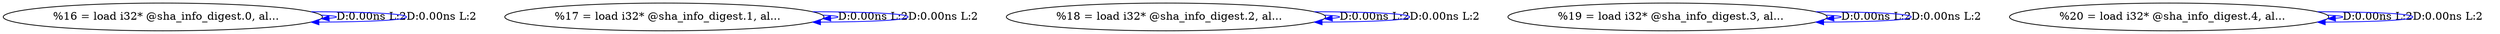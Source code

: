 digraph {
Node0x31431f0[label="  %16 = load i32* @sha_info_digest.0, al..."];
Node0x31431f0 -> Node0x31431f0[label="D:0.00ns L:2",color=blue];
Node0x31431f0 -> Node0x31431f0[label="D:0.00ns L:2",color=blue];
Node0x31432d0[label="  %17 = load i32* @sha_info_digest.1, al..."];
Node0x31432d0 -> Node0x31432d0[label="D:0.00ns L:2",color=blue];
Node0x31432d0 -> Node0x31432d0[label="D:0.00ns L:2",color=blue];
Node0x31433b0[label="  %18 = load i32* @sha_info_digest.2, al..."];
Node0x31433b0 -> Node0x31433b0[label="D:0.00ns L:2",color=blue];
Node0x31433b0 -> Node0x31433b0[label="D:0.00ns L:2",color=blue];
Node0x3143490[label="  %19 = load i32* @sha_info_digest.3, al..."];
Node0x3143490 -> Node0x3143490[label="D:0.00ns L:2",color=blue];
Node0x3143490 -> Node0x3143490[label="D:0.00ns L:2",color=blue];
Node0x3143570[label="  %20 = load i32* @sha_info_digest.4, al..."];
Node0x3143570 -> Node0x3143570[label="D:0.00ns L:2",color=blue];
Node0x3143570 -> Node0x3143570[label="D:0.00ns L:2",color=blue];
}
